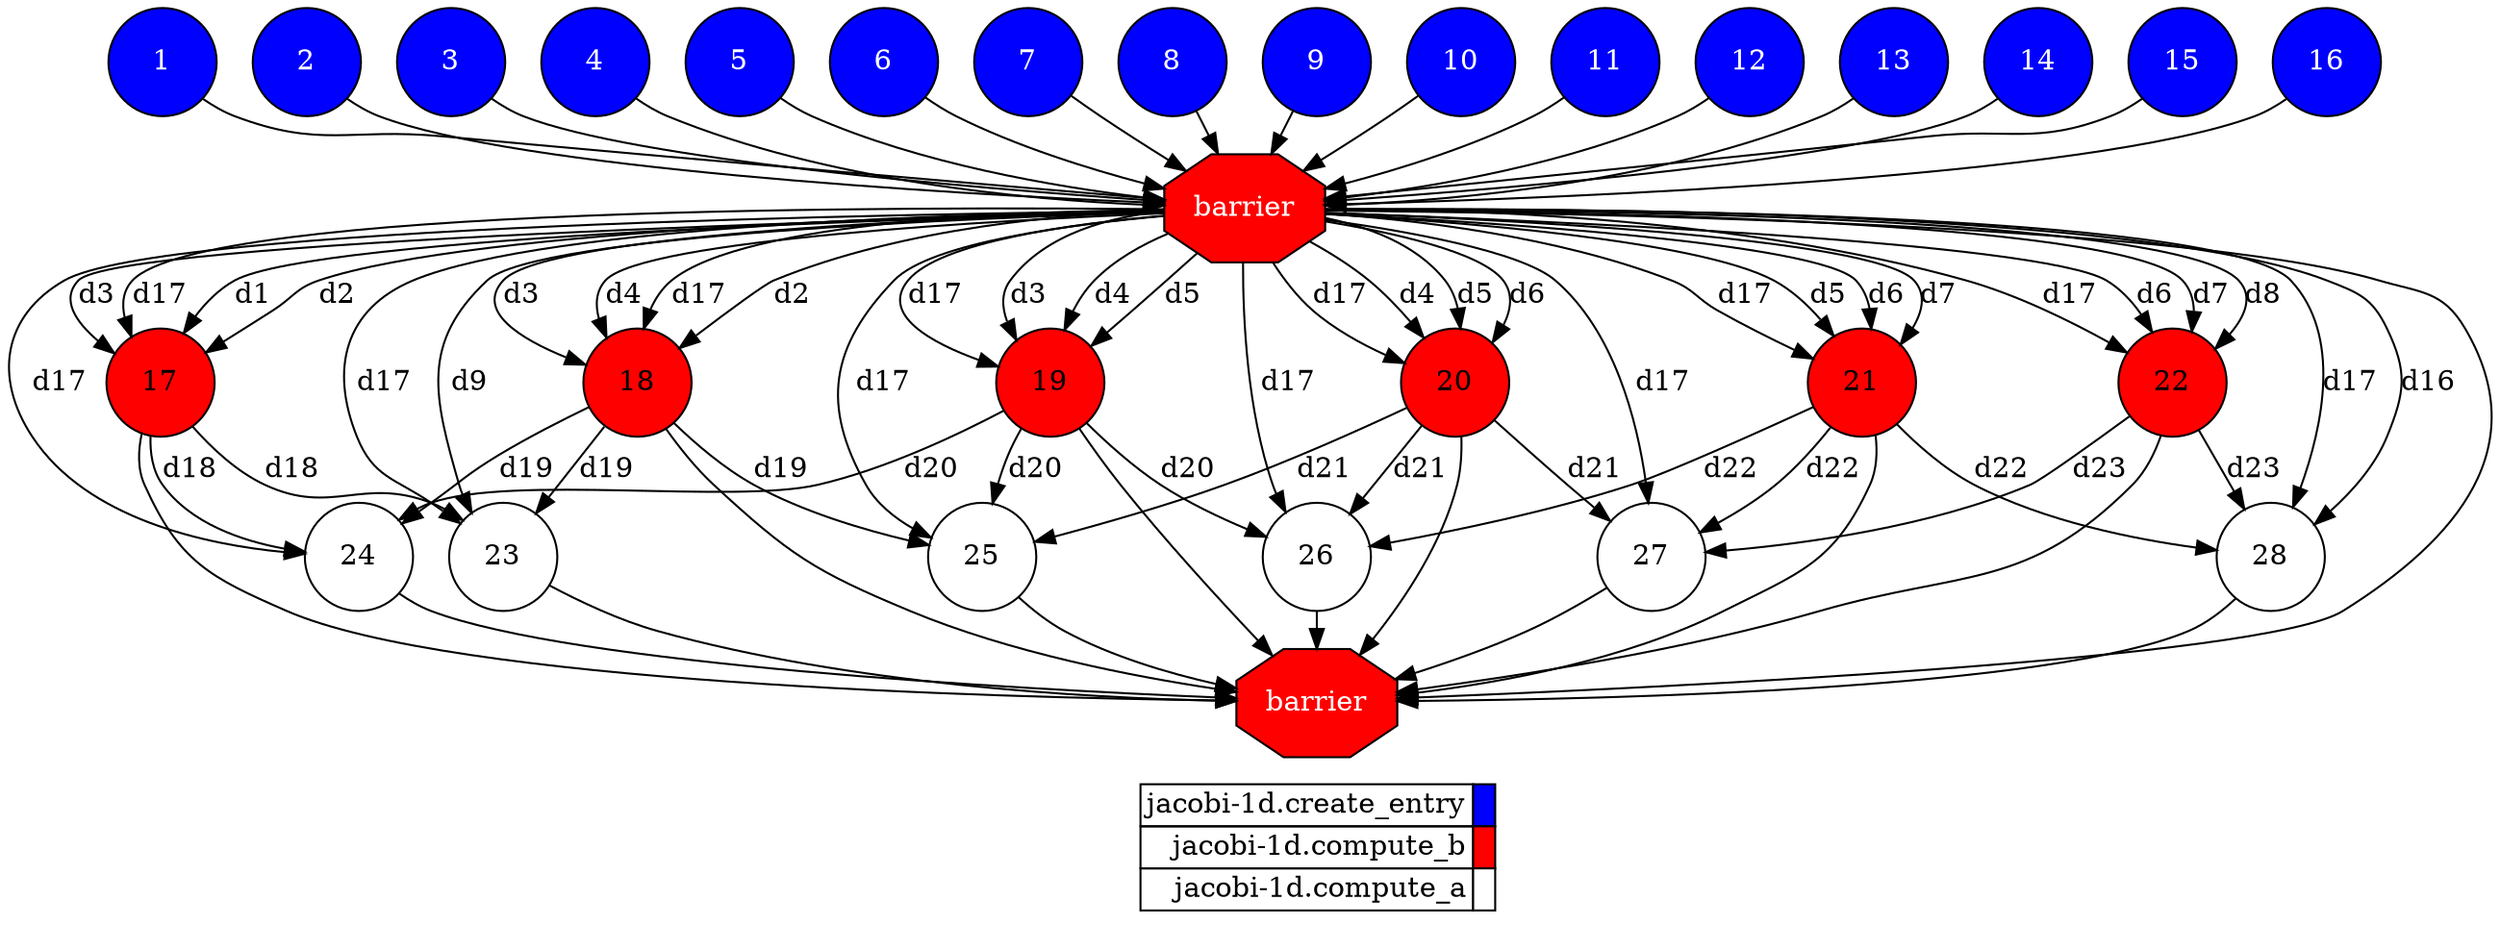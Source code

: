 digraph {
  rankdir=TB;
  labeljust="l";
  subgraph dependence_graph {
    ranksep=0.20;
    node[height=0.75];

1[shape=circle, style=filled fillcolor="#0000ff" fontcolor="#ffffff"];
2[shape=circle, style=filled fillcolor="#0000ff" fontcolor="#ffffff"];
3[shape=circle, style=filled fillcolor="#0000ff" fontcolor="#ffffff"];
4[shape=circle, style=filled fillcolor="#0000ff" fontcolor="#ffffff"];
5[shape=circle, style=filled fillcolor="#0000ff" fontcolor="#ffffff"];
6[shape=circle, style=filled fillcolor="#0000ff" fontcolor="#ffffff"];
7[shape=circle, style=filled fillcolor="#0000ff" fontcolor="#ffffff"];
8[shape=circle, style=filled fillcolor="#0000ff" fontcolor="#ffffff"];
9[shape=circle, style=filled fillcolor="#0000ff" fontcolor="#ffffff"];
10[shape=circle, style=filled fillcolor="#0000ff" fontcolor="#ffffff"];
11[shape=circle, style=filled fillcolor="#0000ff" fontcolor="#ffffff"];
12[shape=circle, style=filled fillcolor="#0000ff" fontcolor="#ffffff"];
13[shape=circle, style=filled fillcolor="#0000ff" fontcolor="#ffffff"];
14[shape=circle, style=filled fillcolor="#0000ff" fontcolor="#ffffff"];
15[shape=circle, style=filled fillcolor="#0000ff" fontcolor="#ffffff"];
16[shape=circle, style=filled fillcolor="#0000ff" fontcolor="#ffffff"];
Synchro1[label="barrier", shape=octagon, style=filled fillcolor="#ff0000" fontcolor="#FFFFFF"];
6 -> Synchro1;
3 -> Synchro1;
8 -> Synchro1;
16 -> Synchro1;
7 -> Synchro1;
15 -> Synchro1;
10 -> Synchro1;
5 -> Synchro1;
9 -> Synchro1;
12 -> Synchro1;
2 -> Synchro1;
14 -> Synchro1;
13 -> Synchro1;
1 -> Synchro1;
11 -> Synchro1;
4 -> Synchro1;
17[shape=circle, style=filled fillcolor="#ff0000" fontcolor="#000000"];
Synchro1 -> 17[ label="d17" ];
Synchro1 -> 17[ label="d1" ];
Synchro1 -> 17[ label="d2" ];
Synchro1 -> 17[ label="d3" ];
18[shape=circle, style=filled fillcolor="#ff0000" fontcolor="#000000"];
Synchro1 -> 18[ label="d17" ];
Synchro1 -> 18[ label="d2" ];
Synchro1 -> 18[ label="d3" ];
Synchro1 -> 18[ label="d4" ];
19[shape=circle, style=filled fillcolor="#ff0000" fontcolor="#000000"];
Synchro1 -> 19[ label="d17" ];
Synchro1 -> 19[ label="d3" ];
Synchro1 -> 19[ label="d4" ];
Synchro1 -> 19[ label="d5" ];
20[shape=circle, style=filled fillcolor="#ff0000" fontcolor="#000000"];
Synchro1 -> 20[ label="d17" ];
Synchro1 -> 20[ label="d4" ];
Synchro1 -> 20[ label="d5" ];
Synchro1 -> 20[ label="d6" ];
21[shape=circle, style=filled fillcolor="#ff0000" fontcolor="#000000"];
Synchro1 -> 21[ label="d17" ];
Synchro1 -> 21[ label="d5" ];
Synchro1 -> 21[ label="d6" ];
Synchro1 -> 21[ label="d7" ];
22[shape=circle, style=filled fillcolor="#ff0000" fontcolor="#000000"];
Synchro1 -> 22[ label="d17" ];
Synchro1 -> 22[ label="d6" ];
Synchro1 -> 22[ label="d7" ];
Synchro1 -> 22[ label="d8" ];
23[shape=circle, style=filled fillcolor="#ffffff" fontcolor="#000000"];
Synchro1 -> 23[ label="d17" ];
Synchro1 -> 23[ label="d9" ];
17 -> 23[ label="d18" ];
18 -> 23[ label="d19" ];
24[shape=circle, style=filled fillcolor="#ffffff" fontcolor="#000000"];
Synchro1 -> 24[ label="d17" ];
17 -> 24[ label="d18" ];
18 -> 24[ label="d19" ];
19 -> 24[ label="d20" ];
25[shape=circle, style=filled fillcolor="#ffffff" fontcolor="#000000"];
Synchro1 -> 25[ label="d17" ];
18 -> 25[ label="d19" ];
19 -> 25[ label="d20" ];
20 -> 25[ label="d21" ];
26[shape=circle, style=filled fillcolor="#ffffff" fontcolor="#000000"];
Synchro1 -> 26[ label="d17" ];
19 -> 26[ label="d20" ];
20 -> 26[ label="d21" ];
21 -> 26[ label="d22" ];
27[shape=circle, style=filled fillcolor="#ffffff" fontcolor="#000000"];
Synchro1 -> 27[ label="d17" ];
20 -> 27[ label="d21" ];
21 -> 27[ label="d22" ];
22 -> 27[ label="d23" ];
28[shape=circle, style=filled fillcolor="#ffffff" fontcolor="#000000"];
Synchro1 -> 28[ label="d17" ];
21 -> 28[ label="d22" ];
22 -> 28[ label="d23" ];
Synchro1 -> 28[ label="d16" ];
Synchro2[label="barrier", shape=octagon, style=filled fillcolor="#ff0000" fontcolor="#FFFFFF"];
Synchro1 -> Synchro2;
25 -> Synchro2;
18 -> Synchro2;
27 -> Synchro2;
17 -> Synchro2;
26 -> Synchro2;
20 -> Synchro2;
28 -> Synchro2;
23 -> Synchro2;
22 -> Synchro2;
24 -> Synchro2;
19 -> Synchro2;
21 -> Synchro2;  }
  subgraph legend {
    rank=sink;
    node [shape=plaintext, height=0.75];
    ranksep=0.20;
    label = "Legend";
    key [label=<
      <table border="0" cellpadding="2" cellspacing="0" cellborder="1">
<tr>
<td align="right">jacobi-1d.create_entry</td>
<td bgcolor="#0000ff">&nbsp;</td>
</tr>
<tr>
<td align="right">jacobi-1d.compute_b</td>
<td bgcolor="#ff0000">&nbsp;</td>
</tr>
<tr>
<td align="right">jacobi-1d.compute_a</td>
<td bgcolor="#ffffff">&nbsp;</td>
</tr>
      </table>
    >]
  }
}

